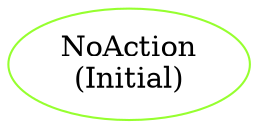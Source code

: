 






digraph event_hub_states {#  node [styl$=filled];
  edge [color="gray30", fontcolor="gray20", fontsize=12]

  NoAction [label="NoAction\n(Initial)"color="#96FF2F"];
}
